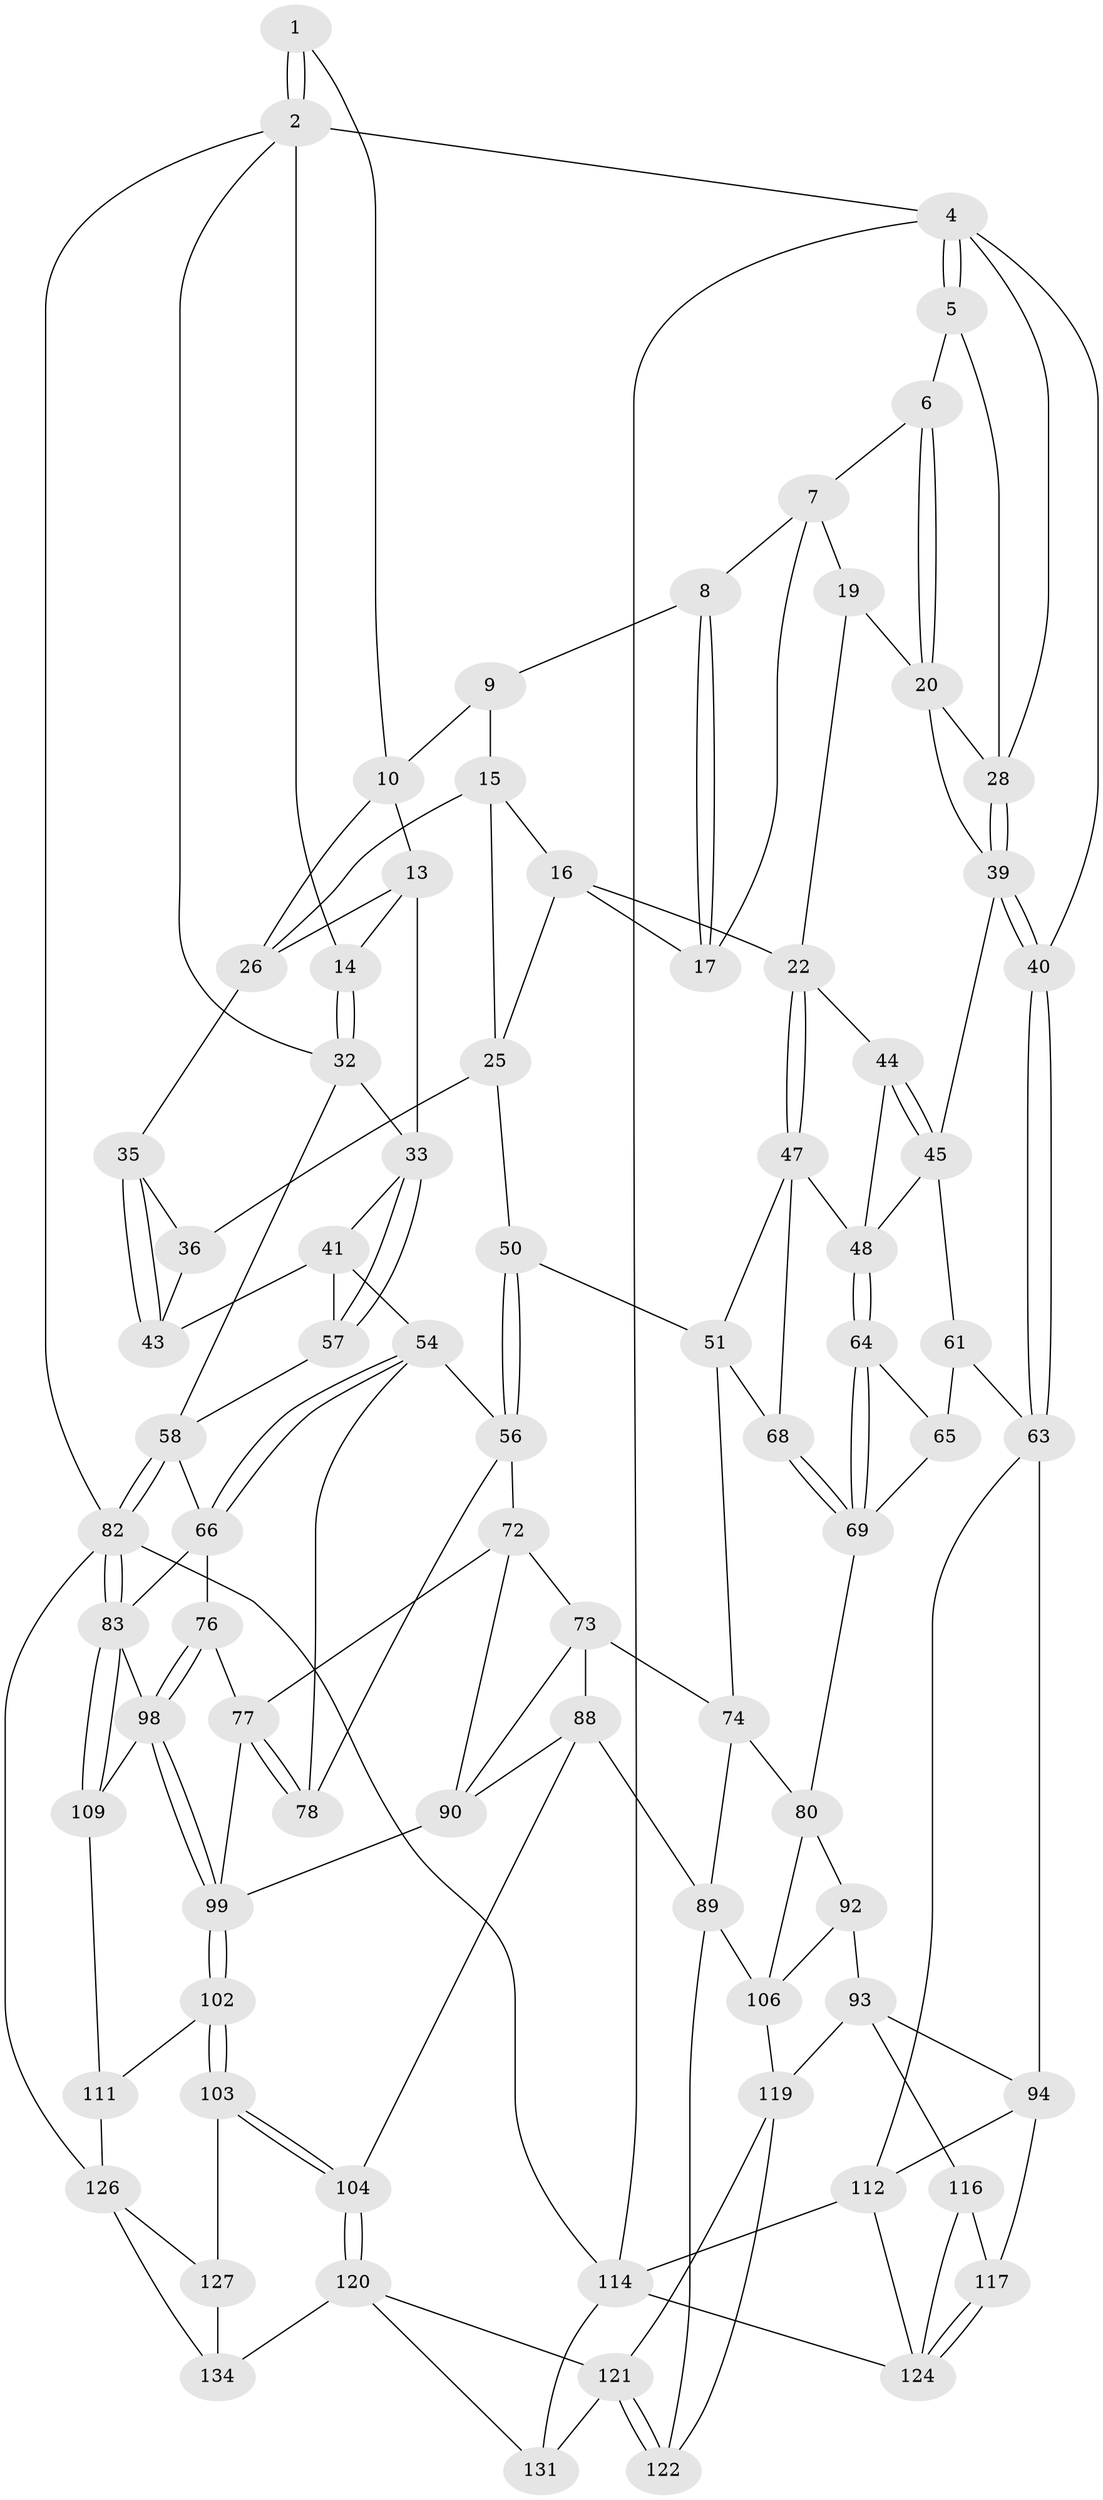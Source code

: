 // original degree distribution, {3: 0.014705882352941176, 5: 0.5294117647058824, 6: 0.22058823529411764, 4: 0.23529411764705882}
// Generated by graph-tools (version 1.1) at 2025/42/03/06/25 10:42:32]
// undirected, 81 vertices, 176 edges
graph export_dot {
graph [start="1"]
  node [color=gray90,style=filled];
  1 [pos="+0.7627754577279305+0"];
  2 [pos="+1+0",super="+3"];
  4 [pos="+0+0",super="+38"];
  5 [pos="+0+0"];
  6 [pos="+0.24107659094618367+0"];
  7 [pos="+0.42364507598660234+0",super="+18"];
  8 [pos="+0.4447092006025204+0"];
  9 [pos="+0.624811486578199+0",super="+12"];
  10 [pos="+0.7734059359030961+0",super="+11"];
  13 [pos="+0.9154626874551725+0.06413753563873405",super="+30"];
  14 [pos="+0.9341902673564041+0.044924506005846056"];
  15 [pos="+0.6058084579698002+0.0734444884296872",super="+24"];
  16 [pos="+0.5698972903690529+0.06448107137340593",super="+21"];
  17 [pos="+0.5341318682053035+0.03508836635506649"];
  19 [pos="+0.44497161972980354+0.1733312076548791"];
  20 [pos="+0.277218113835306+0.12702597593873421",super="+27"];
  22 [pos="+0.46669627460845725+0.19258217647449472",super="+23"];
  25 [pos="+0.593575160366548+0.22238696904987695",super="+37"];
  26 [pos="+0.7531331602672133+0.0984461544340559",super="+31"];
  28 [pos="+0.10341900901241055+0.1457788160674805",super="+29"];
  32 [pos="+1+0.21994223497069937",super="+53"];
  33 [pos="+1+0.21995443005130927",super="+34"];
  35 [pos="+0.7575573242563545+0.13375426425918976"];
  36 [pos="+0.6425619108279855+0.210030733430551"];
  39 [pos="+0.048394853155924185+0.3305738443483598",super="+46"];
  40 [pos="+0+0.4560792930741265"];
  41 [pos="+0.8505090578227648+0.2971898808359872",super="+42"];
  43 [pos="+0.7753687728053968+0.25019444010881703"];
  44 [pos="+0.3666213324330324+0.2739428550753242"];
  45 [pos="+0.23459644120418563+0.25096486372184373",super="+60"];
  47 [pos="+0.44970388396554656+0.32029100621937334",super="+52"];
  48 [pos="+0.40493011174447596+0.34979643133356225",super="+49"];
  50 [pos="+0.6300290851591025+0.3553073881708937"];
  51 [pos="+0.5888072978513161+0.36902351971612446",super="+70"];
  54 [pos="+0.7402551950012345+0.360968874252204",super="+55"];
  56 [pos="+0.63845754893339+0.3604259046822665",super="+71"];
  57 [pos="+0.8905757228603074+0.3184868176465512"];
  58 [pos="+1+0.4740560623993949",super="+59"];
  61 [pos="+0.25075662515204994+0.3023075350419095",super="+62"];
  63 [pos="+0+0.49207764816589117",super="+95"];
  64 [pos="+0.3621887511576756+0.4421886559129254"];
  65 [pos="+0.2638940241348896+0.3382699474139258",super="+67"];
  66 [pos="+0.848633479806987+0.4978845095528188",super="+75"];
  68 [pos="+0.43188010900347856+0.4604744482035121"];
  69 [pos="+0.3651819896009847+0.46506553349823815",super="+81"];
  72 [pos="+0.5633985980858215+0.5486475886881163",super="+86"];
  73 [pos="+0.5619758693287715+0.5489366861187385",super="+87"];
  74 [pos="+0.547808112135872+0.544342911405665",super="+79"];
  76 [pos="+0.7606979213770004+0.5693929618368322"];
  77 [pos="+0.7293582964610027+0.560788030626234",super="+85"];
  78 [pos="+0.7216656155540403+0.550485027934913"];
  80 [pos="+0.32715305976798165+0.5484438558290133",super="+91"];
  82 [pos="+1+0.7137408373807167",super="+107"];
  83 [pos="+1+0.7138998256732558",super="+84"];
  88 [pos="+0.4631836825243579+0.7131642605302537",super="+97"];
  89 [pos="+0.4502954703932345+0.7063229281274941",super="+105"];
  90 [pos="+0.5723985248870908+0.6254446843235215",super="+96"];
  92 [pos="+0.2251970904405614+0.6720068410342002"];
  93 [pos="+0.1521908316773643+0.7031265497806283",super="+115"];
  94 [pos="+0+0.5406744679115463",super="+118"];
  98 [pos="+0.7654050431629491+0.7161583616195442",super="+101"];
  99 [pos="+0.7216462695381033+0.7640463588190728",super="+100"];
  102 [pos="+0.7044701976427427+0.8055474972597857"];
  103 [pos="+0.6649167363571492+0.8300493562962684",super="+128"];
  104 [pos="+0.5781321258088398+0.8317415361222511"];
  106 [pos="+0.34434591378217444+0.763083289858769",super="+108"];
  109 [pos="+1+0.7845546275097471",super="+110"];
  111 [pos="+0.8094846403246097+0.8419161945117956",super="+125"];
  112 [pos="+0+1",super="+113"];
  114 [pos="+0+1",super="+132"];
  116 [pos="+0.155549219176624+0.8365970916020403"];
  117 [pos="+0.11589236615729888+0.8347816060591443"];
  119 [pos="+0.2763636941727317+0.8585462991513931",super="+123"];
  120 [pos="+0.5624790305071071+0.8533204347938257",super="+135"];
  121 [pos="+0.4589341411381679+0.891154066216081",super="+130"];
  122 [pos="+0.40797521519891+0.8681112426050712"];
  124 [pos="+0+0.9815097027541125",super="+129"];
  126 [pos="+0.8889197619315461+0.9422552764266883",super="+136"];
  127 [pos="+0.7778603997683895+0.9470775571238347",super="+133"];
  131 [pos="+0.30415697621841437+1"];
  134 [pos="+0.7285762352643458+1"];
  1 -- 2;
  1 -- 2;
  1 -- 10;
  2 -- 14;
  2 -- 32;
  2 -- 4;
  2 -- 82;
  4 -- 5;
  4 -- 5;
  4 -- 114;
  4 -- 40;
  4 -- 28;
  5 -- 6;
  5 -- 28;
  6 -- 7;
  6 -- 20;
  6 -- 20;
  7 -- 8;
  7 -- 17;
  7 -- 19;
  8 -- 9;
  8 -- 17;
  8 -- 17;
  9 -- 10;
  9 -- 15;
  10 -- 13;
  10 -- 26;
  13 -- 14;
  13 -- 33;
  13 -- 26;
  14 -- 32;
  14 -- 32;
  15 -- 16;
  15 -- 25;
  15 -- 26;
  16 -- 17;
  16 -- 25;
  16 -- 22;
  19 -- 20;
  19 -- 22;
  20 -- 28;
  20 -- 39;
  22 -- 47;
  22 -- 47;
  22 -- 44;
  25 -- 50;
  25 -- 36;
  26 -- 35;
  28 -- 39;
  28 -- 39;
  32 -- 33;
  32 -- 58;
  33 -- 57;
  33 -- 57;
  33 -- 41;
  35 -- 36;
  35 -- 43;
  35 -- 43;
  36 -- 43;
  39 -- 40;
  39 -- 40;
  39 -- 45;
  40 -- 63;
  40 -- 63;
  41 -- 57;
  41 -- 43;
  41 -- 54;
  44 -- 45;
  44 -- 45;
  44 -- 48;
  45 -- 61;
  45 -- 48;
  47 -- 48;
  47 -- 51;
  47 -- 68;
  48 -- 64;
  48 -- 64;
  50 -- 51;
  50 -- 56;
  50 -- 56;
  51 -- 74;
  51 -- 68;
  54 -- 66;
  54 -- 66;
  54 -- 56;
  54 -- 78;
  56 -- 72;
  56 -- 78;
  57 -- 58;
  58 -- 82;
  58 -- 82;
  58 -- 66;
  61 -- 65 [weight=2];
  61 -- 63;
  63 -- 112;
  63 -- 94;
  64 -- 65;
  64 -- 69;
  64 -- 69;
  65 -- 69;
  66 -- 76;
  66 -- 83;
  68 -- 69;
  68 -- 69;
  69 -- 80;
  72 -- 73;
  72 -- 90;
  72 -- 77;
  73 -- 74;
  73 -- 88;
  73 -- 90;
  74 -- 80;
  74 -- 89;
  76 -- 77;
  76 -- 98;
  76 -- 98;
  77 -- 78;
  77 -- 78;
  77 -- 99;
  80 -- 106;
  80 -- 92;
  82 -- 83;
  82 -- 83;
  82 -- 114;
  82 -- 126;
  83 -- 109;
  83 -- 109;
  83 -- 98;
  88 -- 89;
  88 -- 90;
  88 -- 104;
  89 -- 106;
  89 -- 122;
  90 -- 99;
  92 -- 93;
  92 -- 106;
  93 -- 94;
  93 -- 116;
  93 -- 119;
  94 -- 112;
  94 -- 117;
  98 -- 99;
  98 -- 99;
  98 -- 109;
  99 -- 102;
  99 -- 102;
  102 -- 103;
  102 -- 103;
  102 -- 111;
  103 -- 104;
  103 -- 104;
  103 -- 127 [weight=2];
  104 -- 120;
  104 -- 120;
  106 -- 119;
  109 -- 111 [weight=2];
  111 -- 126;
  112 -- 114;
  112 -- 124;
  114 -- 131;
  114 -- 124;
  116 -- 117;
  116 -- 124;
  117 -- 124;
  117 -- 124;
  119 -- 122;
  119 -- 121;
  120 -- 121;
  120 -- 131;
  120 -- 134;
  121 -- 122;
  121 -- 122;
  121 -- 131;
  126 -- 127;
  126 -- 134;
  127 -- 134;
}

